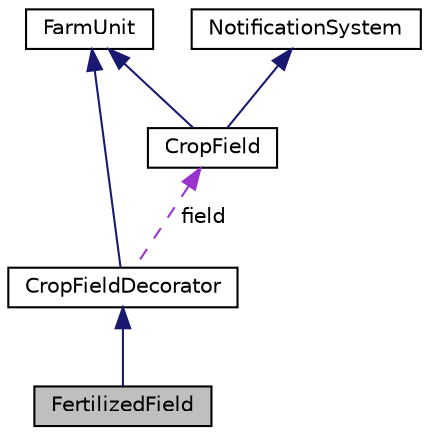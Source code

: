 digraph "FertilizedField"
{
 // LATEX_PDF_SIZE
  edge [fontname="Helvetica",fontsize="10",labelfontname="Helvetica",labelfontsize="10"];
  node [fontname="Helvetica",fontsize="10",shape=record];
  Node1 [label="FertilizedField",height=0.2,width=0.4,color="black", fillcolor="grey75", style="filled", fontcolor="black",tooltip="A concrete decorator for CropField that adds fertilization functionality."];
  Node2 -> Node1 [dir="back",color="midnightblue",fontsize="10",style="solid"];
  Node2 [label="CropFieldDecorator",height=0.2,width=0.4,color="black", fillcolor="white", style="filled",URL="$classCropFieldDecorator.html",tooltip=" "];
  Node3 -> Node2 [dir="back",color="midnightblue",fontsize="10",style="solid"];
  Node3 [label="FarmUnit",height=0.2,width=0.4,color="black", fillcolor="white", style="filled",URL="$classFarmUnit.html",tooltip=" "];
  Node4 -> Node2 [dir="back",color="darkorchid3",fontsize="10",style="dashed",label=" field" ];
  Node4 [label="CropField",height=0.2,width=0.4,color="black", fillcolor="white", style="filled",URL="$classCropField.html",tooltip="Represents a crop field unit in the farm system."];
  Node3 -> Node4 [dir="back",color="midnightblue",fontsize="10",style="solid"];
  Node5 -> Node4 [dir="back",color="midnightblue",fontsize="10",style="solid"];
  Node5 [label="NotificationSystem",height=0.2,width=0.4,color="black", fillcolor="white", style="filled",URL="$classNotificationSystem.html",tooltip="Implements the Subject role in the Observer design pattern."];
}

